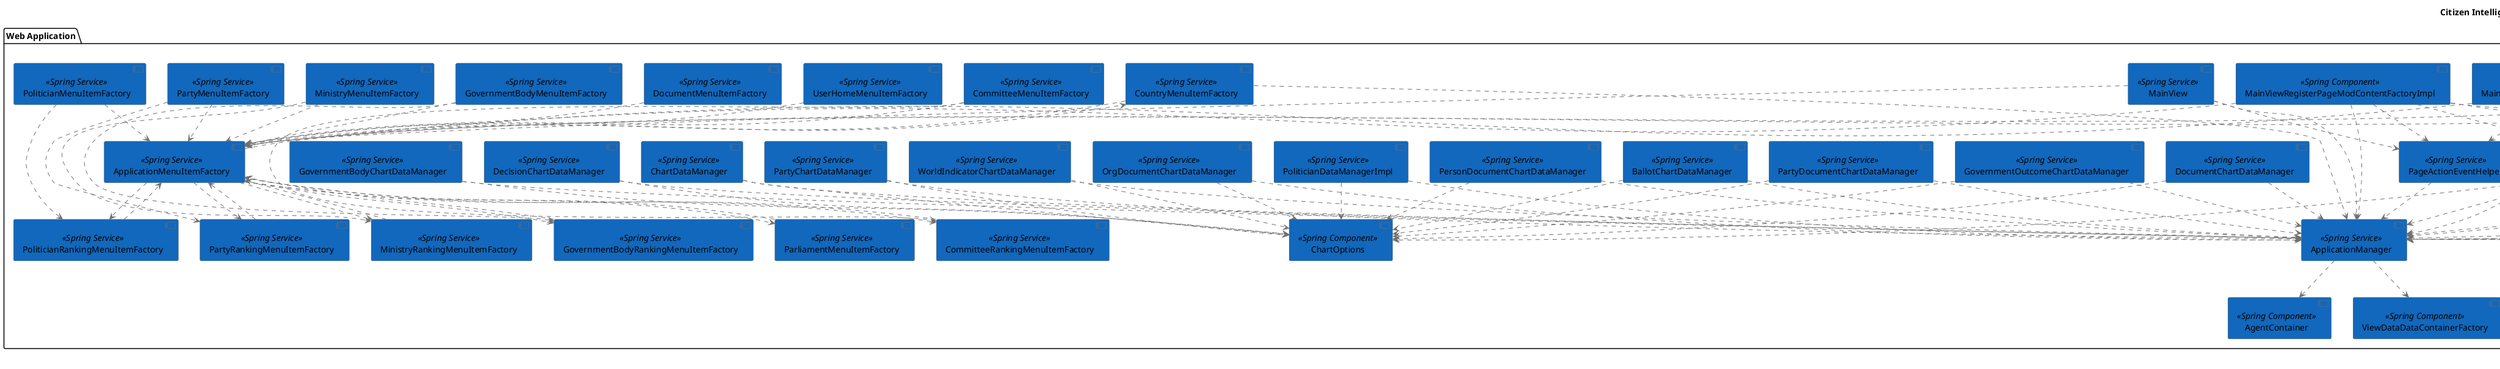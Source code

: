 @startuml(id="Web")
scale max 16384x16384
title Citizen Intelligence Agency System - Web Application - Components
caption "Web"

skinparam {
  shadowing false
  arrowColor #707070
  actorBorderColor #707070
  componentBorderColor #707070
  rectangleBorderColor #707070
  noteBackgroundColor #ffffff
  noteBorderColor #707070
}
package "Web Application" <<Container>> {
  component "AdminChartDataManager" <<Spring Service>> as 16 #1168bd
  component "AgentContainer" <<Spring Component>> as 62 #1168bd
  component "ApplicationManager" <<Spring Service>> as 41 #1168bd
  component "ApplicationMenuItemFactory" <<Spring Service>> as 31 #1168bd
  component "AuthenticationProvider" <<Spring Component>> as 61 #1168bd
  component "BallotChartDataManager" <<Spring Service>> as 21 #1168bd
  component "BallotMenuItemFactory" <<Spring Service>> as 22 #1168bd
  component "BootstrapDefaultConfig" <<Spring Component>> as 65 #1168bd
  component "ChartDataManager" <<Spring Service>> as 10 #1168bd
  component "ChartOptions" <<Spring Component>> as 60 #1168bd
  component "CommitteeDataSeriesFactory" <<Spring Service>> as 38 #1168bd
  component "CommitteeGhantChartManager" <<Spring Service>> as 47 #1168bd
  component "CommitteeMenuItemFactory" <<Spring Service>> as 14 #1168bd
  component "CommitteeRankingMenuItemFactory" <<Spring Service>> as 25 #1168bd
  component "ConfigurationManager" <<Spring Service>> as 50 #1168bd
  component "CountryMenuItemFactory" <<Spring Service>> as 46 #1168bd
  component "DecisionChartDataManager" <<Spring Service>> as 39 #1168bd
  component "DecisionDataFactory" <<Spring Service>> as 12 #1168bd
  component "DecisionFlowChartManager" <<Spring Service>> as 55 #1168bd
  component "DocumentChartDataManager" <<Spring Service>> as 15 #1168bd
  component "DocumentMenuItemFactory" <<Spring Service>> as 43 #1168bd
  component "FormFactory" <<Spring Service>> as 49 #1168bd
  component "GovernmentBodyChartDataManager" <<Spring Service>> as 37 #1168bd
  component "GovernmentBodyMenuItemFactory" <<Spring Service>> as 30 #1168bd
  component "GovernmentBodyRankingMenuItemFactory" <<Spring Service>> as 11 #1168bd
  component "GovernmentOutcomeChartDataManager" <<Spring Service>> as 18 #1168bd
  component "GridFactory" <<Spring Service>> as 13 #1168bd
  component "MainView" <<Spring Service>> as 33 #1168bd
  component "MainViewLoginPageModContentFactoryImpl" <<Spring Component>> as 59 #1168bd
  component "MainViewOverviewPageModContentFactoryImpl" <<Spring Component>> as 57 #1168bd
  component "MainViewPageVisitHistoryPageModContentFactoryImpl" <<Spring Component>> as 63 #1168bd
  component "MainViewRegisterPageModContentFactoryImpl" <<Spring Component>> as 58 #1168bd
  component "MinistryDataSeriesFactory" <<Spring Service>> as 56 #1168bd
  component "MinistryGhantChartManager" <<Spring Service>> as 34 #1168bd
  component "MinistryMenuItemFactory" <<Spring Service>> as 23 #1168bd
  component "MinistryRankingMenuItemFactory" <<Spring Service>> as 40 #1168bd
  component "OrgDocumentChartDataManager" <<Spring Service>> as 17 #1168bd
  component "PageActionEventHelper" <<Spring Service>> as 20 #1168bd
  component "ParliamentMenuItemFactory" <<Spring Service>> as 44 #1168bd
  component "PartyChartDataManager" <<Spring Service>> as 51 #1168bd
  component "PartyDataSeriesFactory" <<Spring Service>> as 28 #1168bd
  component "PartyDocumentChartDataManager" <<Spring Service>> as 45 #1168bd
  component "PartyGhantChartManager" <<Spring Service>> as 29 #1168bd
  component "PartyMenuItemFactory" <<Spring Service>> as 24 #1168bd
  component "PartyRankingMenuItemFactory" <<Spring Service>> as 42 #1168bd
  component "PersonDocumentChartDataManager" <<Spring Service>> as 26 #1168bd
  component "PoliticianDataManagerImpl" <<Spring Service>> as 36 #1168bd
  component "PoliticianGhantChartManager" <<Spring Service>> as 54 #1168bd
  component "PoliticianMenuItemFactory" <<Spring Service>> as 48 #1168bd
  component "PoliticianRankingMenuItemFactory" <<Spring Service>> as 53 #1168bd
  component "UserHomeMenuItemFactory" <<Spring Service>> as 32 #1168bd
  component "ViewDataDataContainerFactory" <<Spring Component>> as 64 #1168bd
  component "ViewRiksdagenCommitteeDataContainer" <<Spring Component>> as 66 #1168bd
  component "ViewRiksdagenVoteDataBallotPartySummaryChartDataManagerImpl" <<Spring Service>> as 52 #1168bd
  component "ViewRiksdagenVoteDataBallotPoliticianSummaryChartDataManagerImpl" <<Spring Service>> as 19 #1168bd
  component "ViewRiksdagenVoteDataBallotPoliticianSummaryDailyChartDataManagerImpl" <<Spring Service>> as 35 #1168bd
  component "WorldIndicatorChartDataManager" <<Spring Service>> as 27 #1168bd
}
16 .[#707070].> 41 
16 .[#707070].> 60 
41 .[#707070].> 62 
41 .[#707070].> 64 
31 .[#707070].> 25 
31 .[#707070].> 46 
31 .[#707070].> 11 
31 .[#707070].> 40 
31 .[#707070].> 44 
31 .[#707070].> 42 
31 .[#707070].> 53 
21 .[#707070].> 41 
21 .[#707070].> 60 
65 .[#707070].> 50 
10 .[#707070].> 41 
10 .[#707070].> 60 
38 .[#707070].> 41 
14 .[#707070].> 31 
14 .[#707070].> 25 
25 .[#707070].> 31 
46 .[#707070].> 41 
46 .[#707070].> 31 
39 .[#707070].> 41 
39 .[#707070].> 60 
12 .[#707070].> 41 
55 .[#707070].> 12 
15 .[#707070].> 41 
15 .[#707070].> 60 
43 .[#707070].> 31 
37 .[#707070].> 41 
37 .[#707070].> 60 
30 .[#707070].> 31 
30 .[#707070].> 11 
11 .[#707070].> 31 
18 .[#707070].> 41 
18 .[#707070].> 60 
33 .[#707070].> 41 
33 .[#707070].> 31 
59 .[#707070].> 16 
59 .[#707070].> 41 
59 .[#707070].> 31 
59 .[#707070].> 49 
59 .[#707070].> 13 
59 .[#707070].> 20 
57 .[#707070].> 16 
57 .[#707070].> 41 
57 .[#707070].> 31 
57 .[#707070].> 49 
57 .[#707070].> 13 
57 .[#707070].> 20 
33 .[#707070].> 20 
63 .[#707070].> 16 
63 .[#707070].> 41 
63 .[#707070].> 31 
63 .[#707070].> 49 
63 .[#707070].> 13 
63 .[#707070].> 20 
58 .[#707070].> 16 
58 .[#707070].> 41 
58 .[#707070].> 31 
58 .[#707070].> 49 
58 .[#707070].> 13 
58 .[#707070].> 20 
56 .[#707070].> 41 
23 .[#707070].> 31 
23 .[#707070].> 40 
40 .[#707070].> 31 
17 .[#707070].> 41 
17 .[#707070].> 60 
20 .[#707070].> 41 
44 .[#707070].> 31 
51 .[#707070].> 41 
51 .[#707070].> 60 
28 .[#707070].> 41 
45 .[#707070].> 41 
45 .[#707070].> 60 
24 .[#707070].> 31 
24 .[#707070].> 42 
42 .[#707070].> 31 
26 .[#707070].> 41 
26 .[#707070].> 60 
36 .[#707070].> 41 
36 .[#707070].> 60 
48 .[#707070].> 31 
48 .[#707070].> 53 
53 .[#707070].> 31 
32 .[#707070].> 31 
52 .[#707070].> 41 
19 .[#707070].> 41 
35 .[#707070].> 41 
27 .[#707070].> 41 
27 .[#707070].> 60 
@enduml
